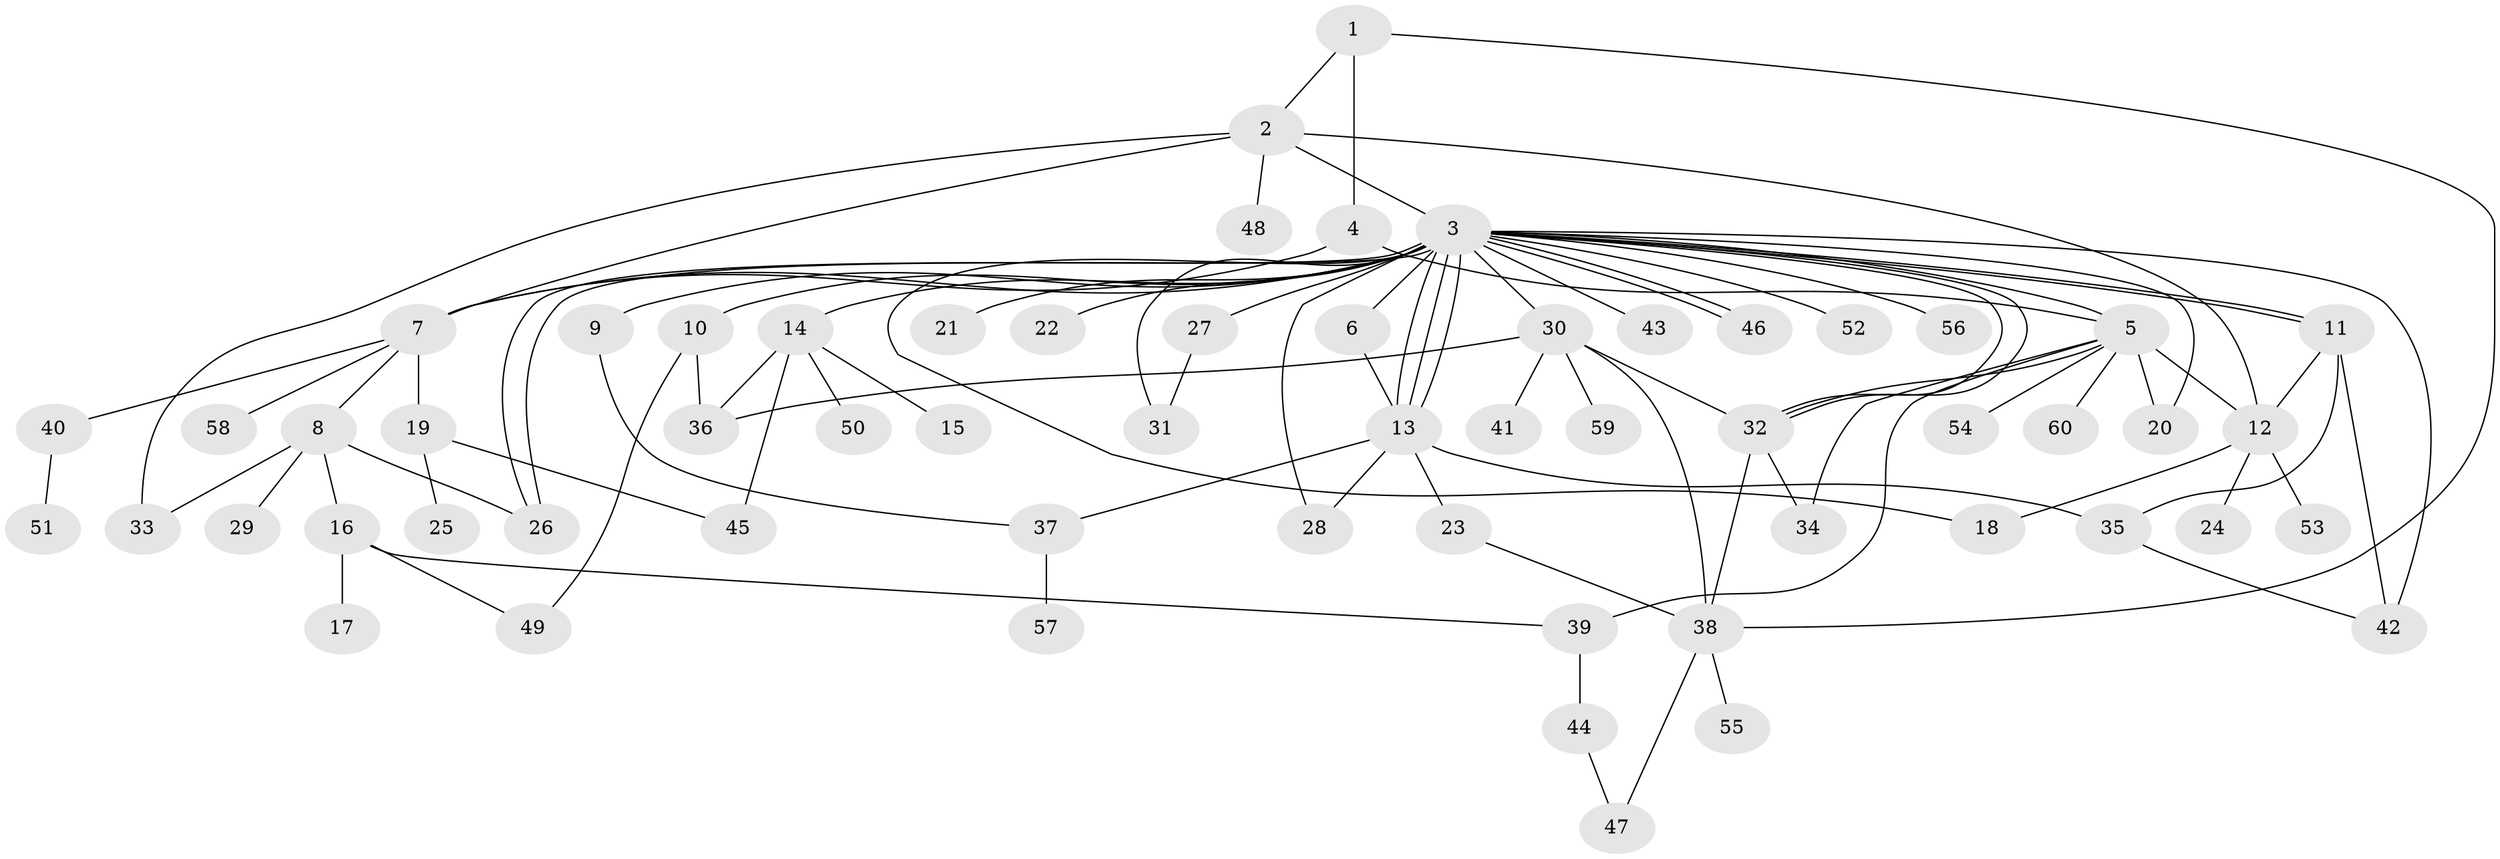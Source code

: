 // Generated by graph-tools (version 1.1) at 2025/46/03/09/25 04:46:52]
// undirected, 60 vertices, 93 edges
graph export_dot {
graph [start="1"]
  node [color=gray90,style=filled];
  1;
  2;
  3;
  4;
  5;
  6;
  7;
  8;
  9;
  10;
  11;
  12;
  13;
  14;
  15;
  16;
  17;
  18;
  19;
  20;
  21;
  22;
  23;
  24;
  25;
  26;
  27;
  28;
  29;
  30;
  31;
  32;
  33;
  34;
  35;
  36;
  37;
  38;
  39;
  40;
  41;
  42;
  43;
  44;
  45;
  46;
  47;
  48;
  49;
  50;
  51;
  52;
  53;
  54;
  55;
  56;
  57;
  58;
  59;
  60;
  1 -- 2;
  1 -- 4;
  1 -- 38;
  2 -- 3;
  2 -- 7;
  2 -- 12;
  2 -- 33;
  2 -- 48;
  3 -- 5;
  3 -- 6;
  3 -- 7;
  3 -- 9;
  3 -- 10;
  3 -- 11;
  3 -- 11;
  3 -- 13;
  3 -- 13;
  3 -- 13;
  3 -- 14;
  3 -- 18;
  3 -- 20;
  3 -- 21;
  3 -- 22;
  3 -- 26;
  3 -- 26;
  3 -- 27;
  3 -- 28;
  3 -- 30;
  3 -- 31;
  3 -- 32;
  3 -- 32;
  3 -- 42;
  3 -- 43;
  3 -- 46;
  3 -- 46;
  3 -- 52;
  3 -- 56;
  4 -- 5;
  4 -- 7;
  5 -- 12;
  5 -- 20;
  5 -- 32;
  5 -- 34;
  5 -- 39;
  5 -- 54;
  5 -- 60;
  6 -- 13;
  7 -- 8;
  7 -- 19;
  7 -- 40;
  7 -- 58;
  8 -- 16;
  8 -- 26;
  8 -- 29;
  8 -- 33;
  9 -- 37;
  10 -- 36;
  10 -- 49;
  11 -- 12;
  11 -- 35;
  11 -- 42;
  12 -- 18;
  12 -- 24;
  12 -- 53;
  13 -- 23;
  13 -- 28;
  13 -- 35;
  13 -- 37;
  14 -- 15;
  14 -- 36;
  14 -- 45;
  14 -- 50;
  16 -- 17;
  16 -- 39;
  16 -- 49;
  19 -- 25;
  19 -- 45;
  23 -- 38;
  27 -- 31;
  30 -- 32;
  30 -- 36;
  30 -- 38;
  30 -- 41;
  30 -- 59;
  32 -- 34;
  32 -- 38;
  35 -- 42;
  37 -- 57;
  38 -- 47;
  38 -- 55;
  39 -- 44;
  40 -- 51;
  44 -- 47;
}
